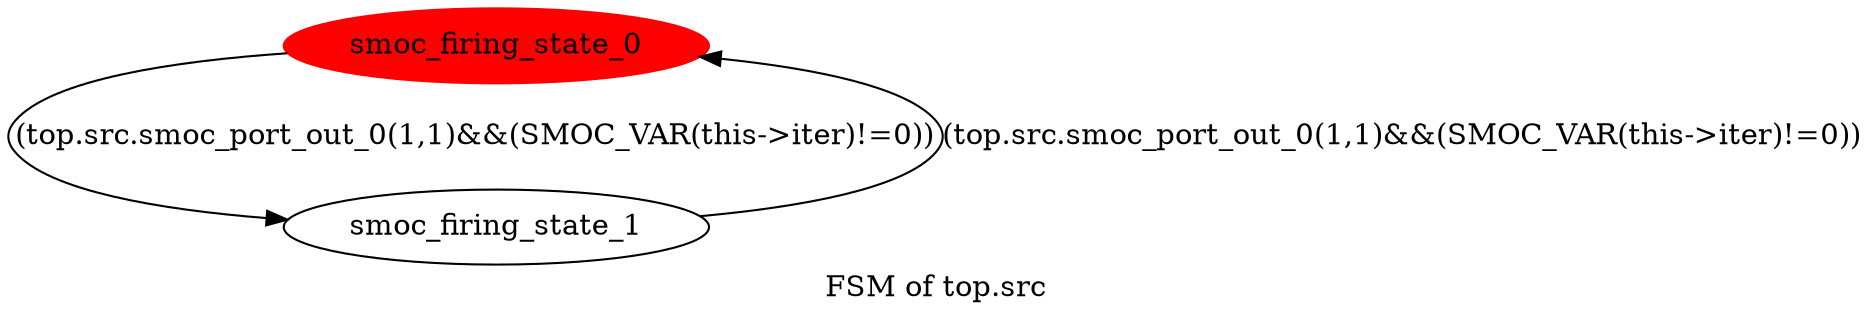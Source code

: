 digraph G {
graph [label="FSM of top.src"]
0[color="red" label="smoc_firing_state_0" style="filled"];
1[label="smoc_firing_state_1"];
0->1 [label="(top.src.smoc_port_out_0(1,1)&&(SMOC_VAR(this->iter)!=0))"];
1->0 [label="(top.src.smoc_port_out_0(1,1)&&(SMOC_VAR(this->iter)!=0))"];
}
digraph G {
graph [label="FSM of top.snk"]
0[color="red" label="smoc_firing_state_2" style="filled"];
0->0 [label="top.snk.smoc_port_in_0(1,1)"];
}
